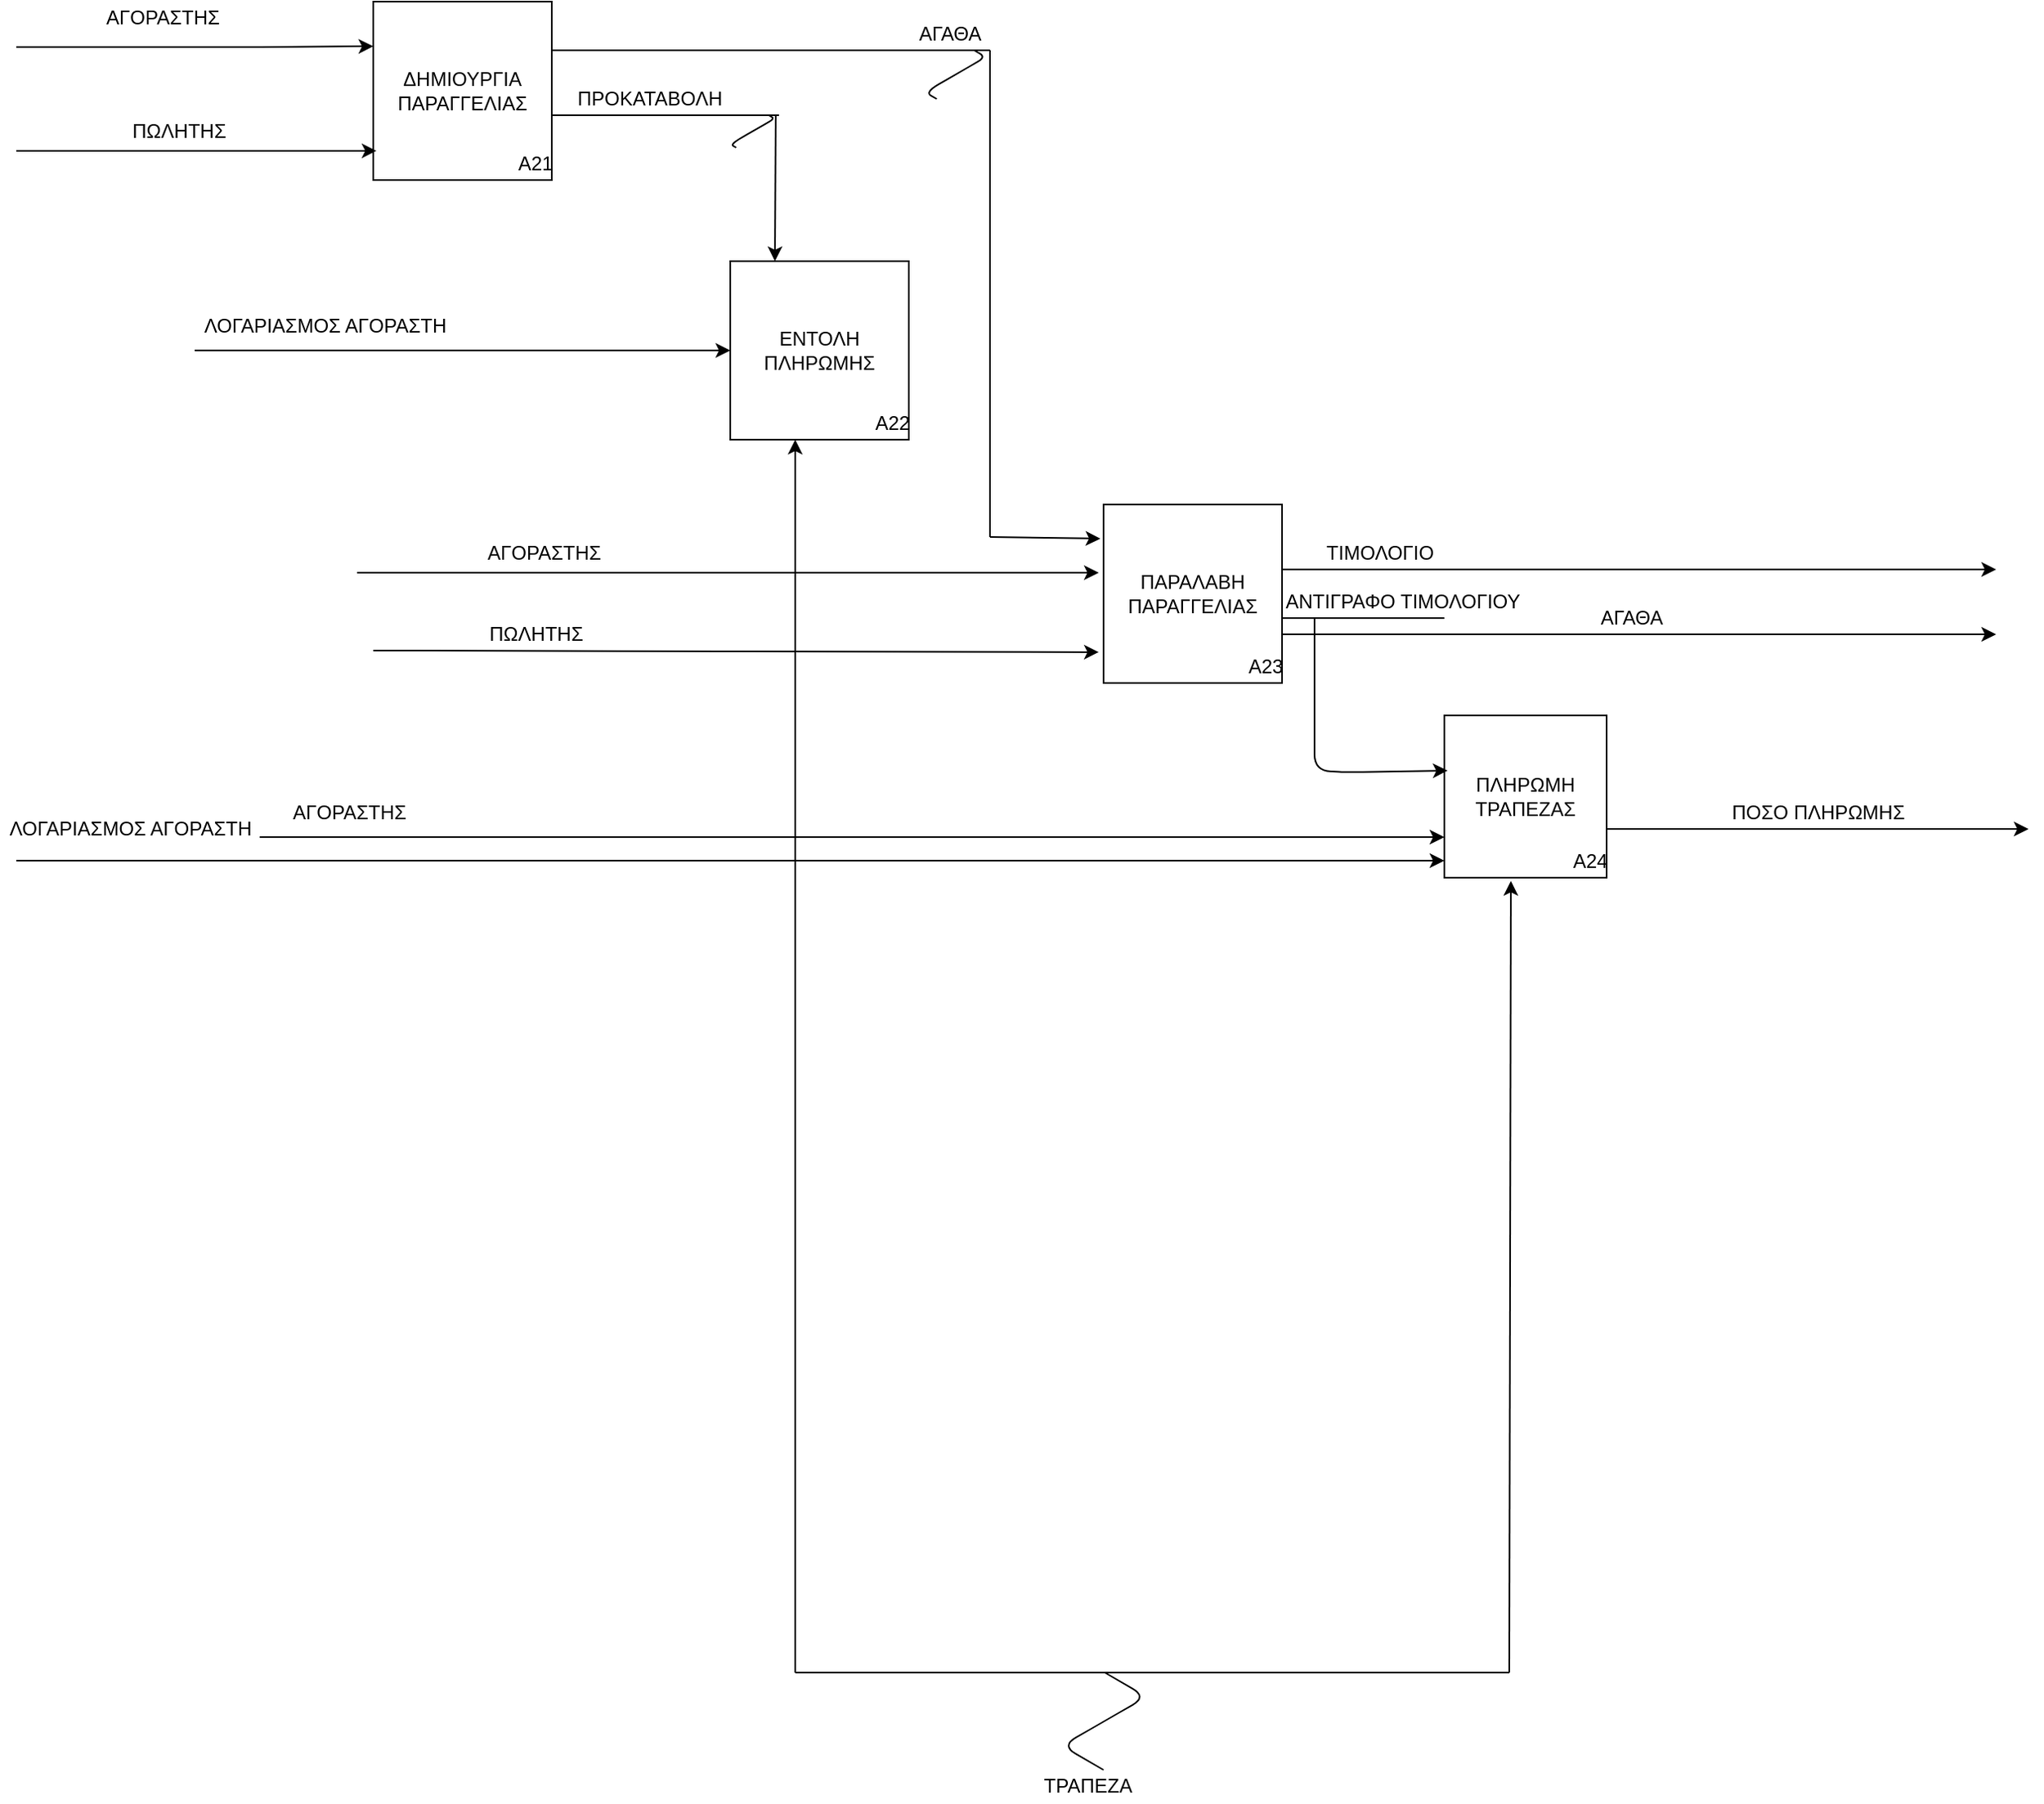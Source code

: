<mxfile version="13.9.9" type="device"><diagram id="2wP4kLdIA-KzLXYN9Xsr" name="Page-1"><mxGraphModel dx="2153" dy="1975" grid="1" gridSize="10" guides="1" tooltips="1" connect="1" arrows="1" fold="1" page="1" pageScale="1" pageWidth="827" pageHeight="1169" math="0" shadow="0"><root><mxCell id="0"/><mxCell id="1" parent="0"/><mxCell id="UDQNOd2LaW48PcQI49Kp-1" value="ΕΝΤΟΛΗ ΠΛΗΡΩΜΗΣ" style="whiteSpace=wrap;html=1;aspect=fixed;" parent="1" vertex="1"><mxGeometry x="80" y="90" width="110" height="110" as="geometry"/></mxCell><mxCell id="UDQNOd2LaW48PcQI49Kp-2" value="ΠΑΡΑΛΑΒΗ&lt;br&gt;ΠΑΡΑΓΓΕΛΙΑΣ" style="whiteSpace=wrap;html=1;aspect=fixed;" parent="1" vertex="1"><mxGeometry x="310" y="240" width="110" height="110" as="geometry"/></mxCell><mxCell id="UDQNOd2LaW48PcQI49Kp-3" value="ΠΛΗΡΩΜΗ ΤΡΑΠΕΖΑΣ" style="whiteSpace=wrap;html=1;aspect=fixed;" parent="1" vertex="1"><mxGeometry x="520" y="370" width="100" height="100" as="geometry"/></mxCell><mxCell id="UDQNOd2LaW48PcQI49Kp-5" value="ΔΗΜΙΟΥΡΓΙΑ ΠΑΡΑΓΓΕΛΙΑΣ" style="whiteSpace=wrap;html=1;aspect=fixed;" parent="1" vertex="1"><mxGeometry x="-140" y="-70" width="110" height="110" as="geometry"/></mxCell><mxCell id="UDQNOd2LaW48PcQI49Kp-8" value="ΑΓΟΡΑΣΤΗΣ" style="text;html=1;align=center;verticalAlign=middle;resizable=0;points=[];autosize=1;" parent="1" vertex="1"><mxGeometry x="-315" y="-70" width="90" height="20" as="geometry"/></mxCell><mxCell id="UDQNOd2LaW48PcQI49Kp-9" value="ΠΩΛΗΤΗΣ" style="text;html=1;align=center;verticalAlign=middle;resizable=0;points=[];autosize=1;" parent="1" vertex="1"><mxGeometry x="-295" width="70" height="20" as="geometry"/></mxCell><mxCell id="UDQNOd2LaW48PcQI49Kp-12" value="" style="endArrow=classic;html=1;entryX=0;entryY=0.25;entryDx=0;entryDy=0;" parent="1" target="UDQNOd2LaW48PcQI49Kp-5" edge="1"><mxGeometry width="50" height="50" relative="1" as="geometry"><mxPoint x="-360" y="-42" as="sourcePoint"/><mxPoint x="-260" y="-90" as="targetPoint"/><Array as="points"><mxPoint x="-200" y="-42"/></Array></mxGeometry></mxCell><mxCell id="UDQNOd2LaW48PcQI49Kp-15" value="" style="endArrow=classic;html=1;entryX=0.25;entryY=0;entryDx=0;entryDy=0;" parent="1" target="UDQNOd2LaW48PcQI49Kp-1" edge="1"><mxGeometry width="50" height="50" relative="1" as="geometry"><mxPoint x="108" as="sourcePoint"/><mxPoint x="140" y="-50" as="targetPoint"/></mxGeometry></mxCell><mxCell id="UDQNOd2LaW48PcQI49Kp-16" value="" style="endArrow=none;html=1;" parent="1" edge="1"><mxGeometry width="50" height="50" relative="1" as="geometry"><mxPoint x="-30" as="sourcePoint"/><mxPoint x="110" as="targetPoint"/></mxGeometry></mxCell><mxCell id="UDQNOd2LaW48PcQI49Kp-17" value="ΠΡΟΚΑΤΑΒΟΛΗ" style="text;html=1;align=center;verticalAlign=middle;resizable=0;points=[];autosize=1;" parent="1" vertex="1"><mxGeometry x="-20" y="-20" width="100" height="20" as="geometry"/></mxCell><mxCell id="UDQNOd2LaW48PcQI49Kp-18" value="" style="endArrow=classic;html=1;entryX=0.018;entryY=0.836;entryDx=0;entryDy=0;entryPerimeter=0;" parent="1" target="UDQNOd2LaW48PcQI49Kp-5" edge="1"><mxGeometry width="50" height="50" relative="1" as="geometry"><mxPoint x="-360" y="22" as="sourcePoint"/><mxPoint x="-310" y="-30" as="targetPoint"/></mxGeometry></mxCell><mxCell id="UDQNOd2LaW48PcQI49Kp-21" value="" style="edgeStyle=isometricEdgeStyle;endArrow=none;html=1;elbow=vertical;" parent="1" edge="1"><mxGeometry width="50" height="100" relative="1" as="geometry"><mxPoint x="310" y="1020" as="sourcePoint"/><mxPoint x="310.8" y="960" as="targetPoint"/></mxGeometry></mxCell><mxCell id="UDQNOd2LaW48PcQI49Kp-22" value="ΤΡΑΠΕΖΑ" style="text;html=1;align=center;verticalAlign=middle;resizable=0;points=[];autosize=1;" parent="1" vertex="1"><mxGeometry x="265" y="1020" width="70" height="20" as="geometry"/></mxCell><mxCell id="UDQNOd2LaW48PcQI49Kp-23" value="" style="endArrow=classic;html=1;" parent="1" edge="1"><mxGeometry width="50" height="50" relative="1" as="geometry"><mxPoint x="120" y="960" as="sourcePoint"/><mxPoint x="120" y="200" as="targetPoint"/></mxGeometry></mxCell><mxCell id="UDQNOd2LaW48PcQI49Kp-25" value="" style="endArrow=classic;html=1;entryX=0.41;entryY=1.02;entryDx=0;entryDy=0;entryPerimeter=0;" parent="1" target="UDQNOd2LaW48PcQI49Kp-3" edge="1"><mxGeometry width="50" height="50" relative="1" as="geometry"><mxPoint x="560" y="960" as="sourcePoint"/><mxPoint x="610" y="910" as="targetPoint"/></mxGeometry></mxCell><mxCell id="UDQNOd2LaW48PcQI49Kp-26" value="Α21" style="text;html=1;strokeColor=none;fillColor=none;align=center;verticalAlign=middle;whiteSpace=wrap;rounded=0;" parent="1" vertex="1"><mxGeometry x="-60" y="20" width="40" height="20" as="geometry"/></mxCell><mxCell id="UDQNOd2LaW48PcQI49Kp-27" value="Α22" style="text;html=1;strokeColor=none;fillColor=none;align=center;verticalAlign=middle;whiteSpace=wrap;rounded=0;" parent="1" vertex="1"><mxGeometry x="160" y="180" width="40" height="20" as="geometry"/></mxCell><mxCell id="UDQNOd2LaW48PcQI49Kp-29" value="Α23" style="text;html=1;strokeColor=none;fillColor=none;align=center;verticalAlign=middle;whiteSpace=wrap;rounded=0;" parent="1" vertex="1"><mxGeometry x="390" y="330" width="40" height="20" as="geometry"/></mxCell><mxCell id="UDQNOd2LaW48PcQI49Kp-30" value="Α24" style="text;html=1;strokeColor=none;fillColor=none;align=center;verticalAlign=middle;whiteSpace=wrap;rounded=0;" parent="1" vertex="1"><mxGeometry x="590" y="450" width="40" height="20" as="geometry"/></mxCell><mxCell id="UDQNOd2LaW48PcQI49Kp-31" value="" style="edgeStyle=isometricEdgeStyle;endArrow=none;html=1;elbow=vertical;" parent="1" edge="1"><mxGeometry width="50" height="100" relative="1" as="geometry"><mxPoint x="83.66" y="20" as="sourcePoint"/><mxPoint x="103.66" as="targetPoint"/></mxGeometry></mxCell><mxCell id="UDQNOd2LaW48PcQI49Kp-32" value="" style="endArrow=classic;html=1;entryX=0;entryY=0.5;entryDx=0;entryDy=0;" parent="1" target="UDQNOd2LaW48PcQI49Kp-1" edge="1"><mxGeometry width="50" height="50" relative="1" as="geometry"><mxPoint x="-250" y="145" as="sourcePoint"/><mxPoint x="-200" y="90" as="targetPoint"/></mxGeometry></mxCell><mxCell id="UDQNOd2LaW48PcQI49Kp-33" value="ΛΟΓΑΡΙΑΣΜΟΣ ΑΓΟΡΑΣΤΗ" style="text;html=1;align=center;verticalAlign=middle;resizable=0;points=[];autosize=1;" parent="1" vertex="1"><mxGeometry x="-250" y="120" width="160" height="20" as="geometry"/></mxCell><mxCell id="UDQNOd2LaW48PcQI49Kp-34" value="" style="endArrow=classic;html=1;entryX=-0.027;entryY=0.382;entryDx=0;entryDy=0;entryPerimeter=0;" parent="1" target="UDQNOd2LaW48PcQI49Kp-2" edge="1"><mxGeometry width="50" height="50" relative="1" as="geometry"><mxPoint x="-150" y="282" as="sourcePoint"/><mxPoint x="-100" y="230" as="targetPoint"/></mxGeometry></mxCell><mxCell id="UDQNOd2LaW48PcQI49Kp-36" value="ΑΓΟΡΑΣΤΗΣ" style="text;html=1;align=center;verticalAlign=middle;resizable=0;points=[];autosize=1;" parent="1" vertex="1"><mxGeometry x="-80" y="260" width="90" height="20" as="geometry"/></mxCell><mxCell id="UDQNOd2LaW48PcQI49Kp-39" value="" style="endArrow=none;html=1;" parent="1" edge="1"><mxGeometry width="50" height="50" relative="1" as="geometry"><mxPoint x="-30" y="-40" as="sourcePoint"/><mxPoint x="240" y="-40" as="targetPoint"/></mxGeometry></mxCell><mxCell id="UDQNOd2LaW48PcQI49Kp-40" value="" style="endArrow=none;html=1;" parent="1" edge="1"><mxGeometry width="50" height="50" relative="1" as="geometry"><mxPoint x="240" y="-40" as="sourcePoint"/><mxPoint x="240" y="260" as="targetPoint"/></mxGeometry></mxCell><mxCell id="UDQNOd2LaW48PcQI49Kp-41" value="" style="endArrow=classic;html=1;entryX=-0.018;entryY=0.191;entryDx=0;entryDy=0;entryPerimeter=0;" parent="1" target="UDQNOd2LaW48PcQI49Kp-2" edge="1"><mxGeometry width="50" height="50" relative="1" as="geometry"><mxPoint x="240" y="260" as="sourcePoint"/><mxPoint x="290" y="210" as="targetPoint"/></mxGeometry></mxCell><mxCell id="UDQNOd2LaW48PcQI49Kp-42" value="" style="endArrow=classic;html=1;" parent="1" edge="1"><mxGeometry width="50" height="50" relative="1" as="geometry"><mxPoint x="420" y="280" as="sourcePoint"/><mxPoint x="860" y="280" as="targetPoint"/></mxGeometry></mxCell><mxCell id="UDQNOd2LaW48PcQI49Kp-43" value="ΤΙΜΟΛΟΓΙΟ" style="text;html=1;align=center;verticalAlign=middle;resizable=0;points=[];autosize=1;" parent="1" vertex="1"><mxGeometry x="440" y="260" width="80" height="20" as="geometry"/></mxCell><mxCell id="UDQNOd2LaW48PcQI49Kp-44" value="" style="endArrow=classic;html=1;entryX=0;entryY=0.75;entryDx=0;entryDy=0;" parent="1" target="UDQNOd2LaW48PcQI49Kp-3" edge="1"><mxGeometry width="50" height="50" relative="1" as="geometry"><mxPoint x="-210" y="445" as="sourcePoint"/><mxPoint x="-60" y="400" as="targetPoint"/></mxGeometry></mxCell><mxCell id="UDQNOd2LaW48PcQI49Kp-45" value="ΑΓΟΡΑΣΤΗΣ" style="text;html=1;align=center;verticalAlign=middle;resizable=0;points=[];autosize=1;" parent="1" vertex="1"><mxGeometry x="-200" y="420" width="90" height="20" as="geometry"/></mxCell><mxCell id="UDQNOd2LaW48PcQI49Kp-46" value="" style="endArrow=classic;html=1;" parent="1" edge="1"><mxGeometry width="50" height="50" relative="1" as="geometry"><mxPoint x="420" y="320" as="sourcePoint"/><mxPoint x="860" y="320" as="targetPoint"/></mxGeometry></mxCell><mxCell id="UDQNOd2LaW48PcQI49Kp-47" value="ΑΓΑΘΑ" style="text;html=1;align=center;verticalAlign=middle;resizable=0;points=[];autosize=1;" parent="1" vertex="1"><mxGeometry x="610" y="300" width="50" height="20" as="geometry"/></mxCell><mxCell id="UDQNOd2LaW48PcQI49Kp-53" value="" style="endArrow=classic;html=1;entryX=0;entryY=0.75;entryDx=0;entryDy=0;" parent="1" edge="1"><mxGeometry width="50" height="50" relative="1" as="geometry"><mxPoint x="-360" y="459.5" as="sourcePoint"/><mxPoint x="520" y="459.5" as="targetPoint"/></mxGeometry></mxCell><mxCell id="UDQNOd2LaW48PcQI49Kp-54" value="ΛΟΓΑΡΙΑΣΜΟΣ ΑΓΟΡΑΣΤΗ" style="text;html=1;align=center;verticalAlign=middle;resizable=0;points=[];autosize=1;" parent="1" vertex="1"><mxGeometry x="-370" y="430" width="160" height="20" as="geometry"/></mxCell><mxCell id="UDQNOd2LaW48PcQI49Kp-56" value="" style="endArrow=classic;html=1;entryX=-0.027;entryY=0.827;entryDx=0;entryDy=0;entryPerimeter=0;" parent="1" target="UDQNOd2LaW48PcQI49Kp-2" edge="1"><mxGeometry width="50" height="50" relative="1" as="geometry"><mxPoint x="-140" y="330" as="sourcePoint"/><mxPoint x="250" y="330" as="targetPoint"/><Array as="points"/></mxGeometry></mxCell><mxCell id="UDQNOd2LaW48PcQI49Kp-57" value="ΠΩΛΗΤΗΣ" style="text;html=1;align=center;verticalAlign=middle;resizable=0;points=[];autosize=1;" parent="1" vertex="1"><mxGeometry x="-75" y="310" width="70" height="20" as="geometry"/></mxCell><mxCell id="UDQNOd2LaW48PcQI49Kp-58" value="" style="endArrow=none;html=1;" parent="1" edge="1"><mxGeometry width="50" height="50" relative="1" as="geometry"><mxPoint x="120" y="960" as="sourcePoint"/><mxPoint x="560" y="960" as="targetPoint"/></mxGeometry></mxCell><mxCell id="UDQNOd2LaW48PcQI49Kp-59" value="" style="endArrow=classic;html=1;" parent="1" edge="1"><mxGeometry width="50" height="50" relative="1" as="geometry"><mxPoint x="620" y="440" as="sourcePoint"/><mxPoint x="880" y="440" as="targetPoint"/></mxGeometry></mxCell><mxCell id="UDQNOd2LaW48PcQI49Kp-60" value="ΠΟΣΟ ΠΛΗΡΩΜΗΣ" style="text;html=1;align=center;verticalAlign=middle;resizable=0;points=[];autosize=1;" parent="1" vertex="1"><mxGeometry x="690" y="420" width="120" height="20" as="geometry"/></mxCell><mxCell id="UDQNOd2LaW48PcQI49Kp-61" value="" style="edgeStyle=isometricEdgeStyle;endArrow=none;html=1;elbow=vertical;" parent="1" edge="1"><mxGeometry width="50" height="100" relative="1" as="geometry"><mxPoint x="207.24" y="-10" as="sourcePoint"/><mxPoint x="230.23" y="-40" as="targetPoint"/></mxGeometry></mxCell><mxCell id="UDQNOd2LaW48PcQI49Kp-62" value="ΑΓΑΘΑ" style="text;html=1;align=center;verticalAlign=middle;resizable=0;points=[];autosize=1;" parent="1" vertex="1"><mxGeometry x="190" y="-60" width="50" height="20" as="geometry"/></mxCell><mxCell id="vik9kHLqZKtjC0hI8z7o-1" value="" style="endArrow=none;html=1;" edge="1" parent="1"><mxGeometry width="50" height="50" relative="1" as="geometry"><mxPoint x="420" y="310" as="sourcePoint"/><mxPoint x="520" y="310" as="targetPoint"/></mxGeometry></mxCell><mxCell id="vik9kHLqZKtjC0hI8z7o-3" value="" style="endArrow=classic;html=1;entryX=0.02;entryY=0.34;entryDx=0;entryDy=0;entryPerimeter=0;" edge="1" parent="1" target="UDQNOd2LaW48PcQI49Kp-3"><mxGeometry width="50" height="50" relative="1" as="geometry"><mxPoint x="440" y="310" as="sourcePoint"/><mxPoint x="510" y="360" as="targetPoint"/><Array as="points"><mxPoint x="440" y="404"/><mxPoint x="460" y="405"/></Array></mxGeometry></mxCell><mxCell id="vik9kHLqZKtjC0hI8z7o-4" value="ΑΝΤΙΓΡΑΦΟ ΤΙΜΟΛΟΓΙΟΥ" style="text;html=1;align=center;verticalAlign=middle;resizable=0;points=[];autosize=1;" vertex="1" parent="1"><mxGeometry x="414" y="290" width="160" height="20" as="geometry"/></mxCell></root></mxGraphModel></diagram></mxfile>
